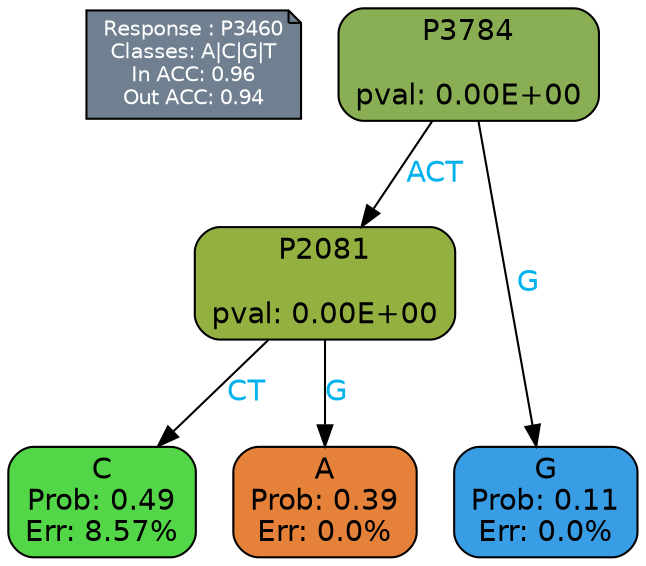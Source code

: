 digraph Tree {
node [shape=box, style="filled, rounded", color="black", fontname=helvetica] ;
graph [ranksep=equally, splines=polylines, bgcolor=transparent, dpi=600] ;
edge [fontname=helvetica] ;
LEGEND [label="Response : P3460
Classes: A|C|G|T
In ACC: 0.96
Out ACC: 0.94
",shape=note,align=left,style=filled,fillcolor="slategray",fontcolor="white",fontsize=10];1 [label="P3784

pval: 0.00E+00", fillcolor="#89ae53"] ;
2 [label="P2081

pval: 0.00E+00", fillcolor="#94b041"] ;
3 [label="C
Prob: 0.49
Err: 8.57%", fillcolor="#53d647"] ;
4 [label="A
Prob: 0.39
Err: 0.0%", fillcolor="#e58139"] ;
5 [label="G
Prob: 0.11
Err: 0.0%", fillcolor="#399de5"] ;
1 -> 2 [label="ACT",fontcolor=deepskyblue2] ;
1 -> 5 [label="G",fontcolor=deepskyblue2] ;
2 -> 3 [label="CT",fontcolor=deepskyblue2] ;
2 -> 4 [label="G",fontcolor=deepskyblue2] ;
{rank = same; 3;4;5;}{rank = same; LEGEND;1;}}